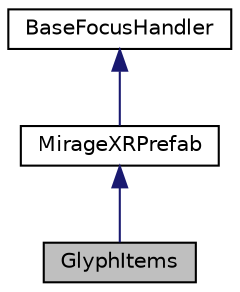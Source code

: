 digraph "GlyphItems"
{
 // INTERACTIVE_SVG=YES
 // LATEX_PDF_SIZE
  edge [fontname="Helvetica",fontsize="10",labelfontname="Helvetica",labelfontsize="10"];
  node [fontname="Helvetica",fontsize="10",shape=record];
  Node1 [label="GlyphItems",height=0.2,width=0.4,color="black", fillcolor="grey75", style="filled", fontcolor="black",tooltip=" "];
  Node2 -> Node1 [dir="back",color="midnightblue",fontsize="10",style="solid",fontname="Helvetica"];
  Node2 [label="MirageXRPrefab",height=0.2,width=0.4,color="black", fillcolor="white", style="filled",URL="$class_mirage_x_r_1_1_mirage_x_r_prefab.html",tooltip="Base class for all the MirageXR prefabs."];
  Node3 -> Node2 [dir="back",color="midnightblue",fontsize="10",style="solid",fontname="Helvetica"];
  Node3 [label="BaseFocusHandler",height=0.2,width=0.4,color="black", fillcolor="white", style="filled",URL="$class_base_focus_handler.html",tooltip=" "];
}
